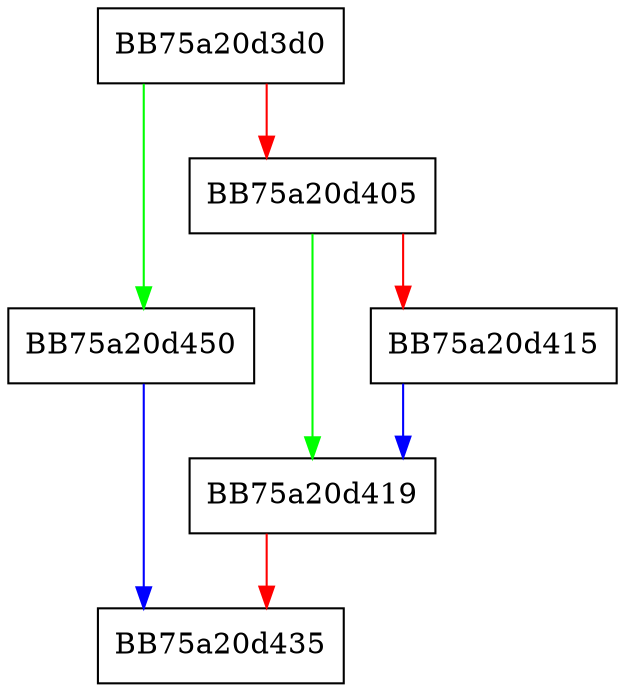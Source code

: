 digraph GetLuaContext {
  node [shape="box"];
  graph [splines=ortho];
  BB75a20d3d0 -> BB75a20d450 [color="green"];
  BB75a20d3d0 -> BB75a20d405 [color="red"];
  BB75a20d405 -> BB75a20d419 [color="green"];
  BB75a20d405 -> BB75a20d415 [color="red"];
  BB75a20d415 -> BB75a20d419 [color="blue"];
  BB75a20d419 -> BB75a20d435 [color="red"];
  BB75a20d450 -> BB75a20d435 [color="blue"];
}
